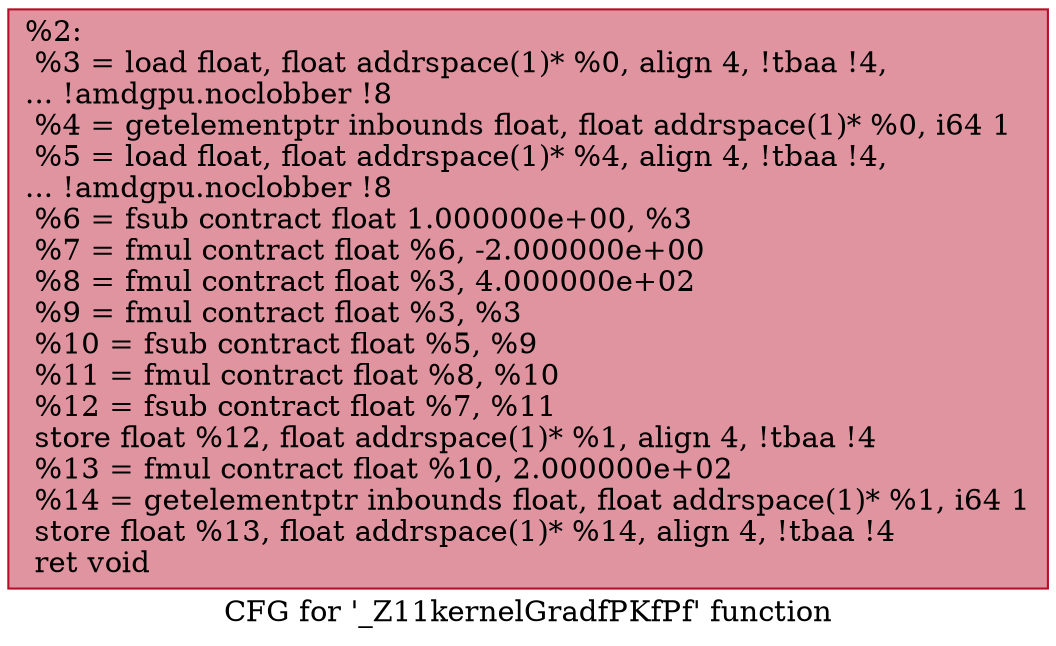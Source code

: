 digraph "CFG for '_Z11kernelGradfPKfPf' function" {
	label="CFG for '_Z11kernelGradfPKfPf' function";

	Node0x5e6dc60 [shape=record,color="#b70d28ff", style=filled, fillcolor="#b70d2870",label="{%2:\l  %3 = load float, float addrspace(1)* %0, align 4, !tbaa !4,\l... !amdgpu.noclobber !8\l  %4 = getelementptr inbounds float, float addrspace(1)* %0, i64 1\l  %5 = load float, float addrspace(1)* %4, align 4, !tbaa !4,\l... !amdgpu.noclobber !8\l  %6 = fsub contract float 1.000000e+00, %3\l  %7 = fmul contract float %6, -2.000000e+00\l  %8 = fmul contract float %3, 4.000000e+02\l  %9 = fmul contract float %3, %3\l  %10 = fsub contract float %5, %9\l  %11 = fmul contract float %8, %10\l  %12 = fsub contract float %7, %11\l  store float %12, float addrspace(1)* %1, align 4, !tbaa !4\l  %13 = fmul contract float %10, 2.000000e+02\l  %14 = getelementptr inbounds float, float addrspace(1)* %1, i64 1\l  store float %13, float addrspace(1)* %14, align 4, !tbaa !4\l  ret void\l}"];
}
